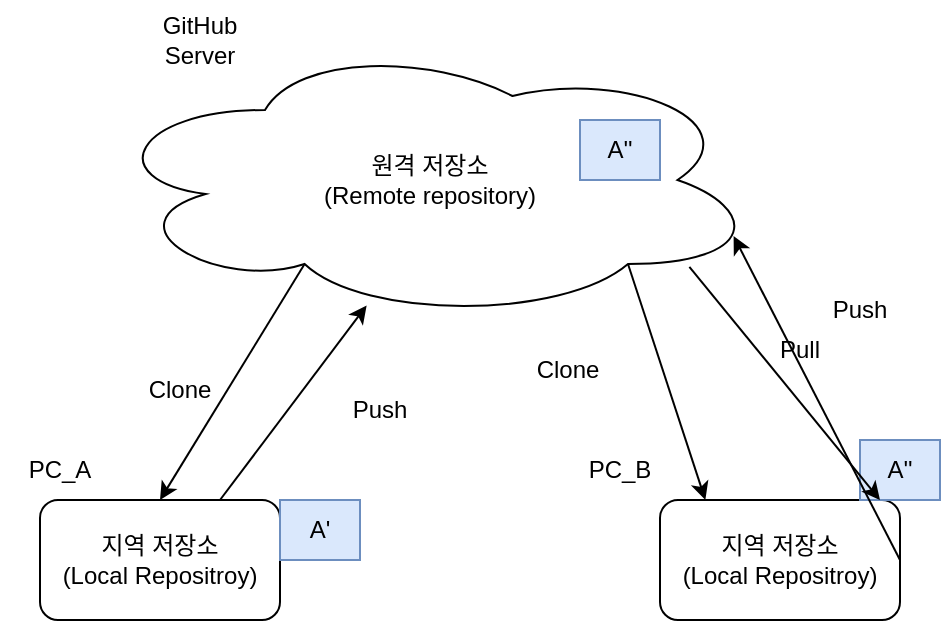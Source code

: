 <mxfile version="20.2.0" type="device"><diagram id="y7dnbWlDr4p2K8yLWHXy" name="페이지-1"><mxGraphModel dx="782" dy="468" grid="1" gridSize="10" guides="1" tooltips="1" connect="1" arrows="1" fold="1" page="1" pageScale="1" pageWidth="827" pageHeight="1169" math="0" shadow="0"><root><mxCell id="0"/><mxCell id="1" parent="0"/><mxCell id="kP7VRTuJK3fdyTHXhiH_-1" value="&lt;font style=&quot;vertical-align: inherit;&quot;&gt;&lt;font style=&quot;vertical-align: inherit;&quot;&gt;원격 저장소&lt;br&gt;(Remote repository)&lt;br&gt;&lt;/font&gt;&lt;/font&gt;" style="ellipse;shape=cloud;whiteSpace=wrap;html=1;" vertex="1" parent="1"><mxGeometry x="210" y="40" width="330" height="140" as="geometry"/></mxCell><mxCell id="kP7VRTuJK3fdyTHXhiH_-2" value="&lt;font style=&quot;vertical-align: inherit;&quot;&gt;&lt;font style=&quot;vertical-align: inherit;&quot;&gt;GitHub&lt;br&gt;Server&lt;br&gt;&lt;/font&gt;&lt;/font&gt;" style="text;html=1;strokeColor=none;fillColor=none;align=center;verticalAlign=middle;whiteSpace=wrap;rounded=0;" vertex="1" parent="1"><mxGeometry x="220" y="20" width="80" height="40" as="geometry"/></mxCell><mxCell id="kP7VRTuJK3fdyTHXhiH_-3" value="&lt;font style=&quot;vertical-align: inherit;&quot;&gt;&lt;font style=&quot;vertical-align: inherit;&quot;&gt;지역 저장소&lt;br&gt;(Local Repositroy)&lt;br&gt;&lt;/font&gt;&lt;/font&gt;" style="rounded=1;whiteSpace=wrap;html=1;" vertex="1" parent="1"><mxGeometry x="180" y="270" width="120" height="60" as="geometry"/></mxCell><mxCell id="kP7VRTuJK3fdyTHXhiH_-4" value="&lt;font style=&quot;vertical-align: inherit;&quot;&gt;&lt;font style=&quot;vertical-align: inherit;&quot;&gt;PC_A&lt;/font&gt;&lt;/font&gt;" style="text;html=1;strokeColor=none;fillColor=none;align=center;verticalAlign=middle;whiteSpace=wrap;rounded=0;" vertex="1" parent="1"><mxGeometry x="160" y="240" width="60" height="30" as="geometry"/></mxCell><mxCell id="kP7VRTuJK3fdyTHXhiH_-5" value="" style="endArrow=classic;html=1;rounded=0;exitX=0.31;exitY=0.8;exitDx=0;exitDy=0;exitPerimeter=0;entryX=0.5;entryY=0;entryDx=0;entryDy=0;" edge="1" parent="1" source="kP7VRTuJK3fdyTHXhiH_-1" target="kP7VRTuJK3fdyTHXhiH_-3"><mxGeometry width="50" height="50" relative="1" as="geometry"><mxPoint x="380" y="240" as="sourcePoint"/><mxPoint x="430" y="190" as="targetPoint"/></mxGeometry></mxCell><mxCell id="kP7VRTuJK3fdyTHXhiH_-7" value="Clone" style="text;html=1;strokeColor=none;fillColor=none;align=center;verticalAlign=middle;whiteSpace=wrap;rounded=0;" vertex="1" parent="1"><mxGeometry x="220" y="200" width="60" height="30" as="geometry"/></mxCell><mxCell id="kP7VRTuJK3fdyTHXhiH_-9" value="A''" style="text;html=1;strokeColor=#6c8ebf;fillColor=#dae8fc;align=center;verticalAlign=middle;whiteSpace=wrap;rounded=0;" vertex="1" parent="1"><mxGeometry x="450" y="80" width="40" height="30" as="geometry"/></mxCell><mxCell id="kP7VRTuJK3fdyTHXhiH_-10" value="A'" style="text;html=1;strokeColor=#6c8ebf;fillColor=#dae8fc;align=center;verticalAlign=middle;whiteSpace=wrap;rounded=0;" vertex="1" parent="1"><mxGeometry x="300" y="270" width="40" height="30" as="geometry"/></mxCell><mxCell id="kP7VRTuJK3fdyTHXhiH_-11" value="" style="endArrow=classic;html=1;rounded=0;exitX=0.75;exitY=0;exitDx=0;exitDy=0;entryX=0.404;entryY=0.948;entryDx=0;entryDy=0;entryPerimeter=0;" edge="1" parent="1" source="kP7VRTuJK3fdyTHXhiH_-3" target="kP7VRTuJK3fdyTHXhiH_-1"><mxGeometry width="50" height="50" relative="1" as="geometry"><mxPoint x="430" y="220" as="sourcePoint"/><mxPoint x="480" y="170" as="targetPoint"/></mxGeometry></mxCell><mxCell id="kP7VRTuJK3fdyTHXhiH_-12" value="Push" style="text;html=1;strokeColor=none;fillColor=none;align=center;verticalAlign=middle;whiteSpace=wrap;rounded=0;" vertex="1" parent="1"><mxGeometry x="320" y="210" width="60" height="30" as="geometry"/></mxCell><mxCell id="kP7VRTuJK3fdyTHXhiH_-13" value="&lt;font style=&quot;vertical-align: inherit;&quot;&gt;&lt;font style=&quot;vertical-align: inherit;&quot;&gt;지역 저장소&lt;br&gt;(Local Repositroy)&lt;br&gt;&lt;/font&gt;&lt;/font&gt;" style="rounded=1;whiteSpace=wrap;html=1;" vertex="1" parent="1"><mxGeometry x="490" y="270" width="120" height="60" as="geometry"/></mxCell><mxCell id="kP7VRTuJK3fdyTHXhiH_-14" value="&lt;font style=&quot;vertical-align: inherit;&quot;&gt;&lt;font style=&quot;vertical-align: inherit;&quot;&gt;PC_B&lt;/font&gt;&lt;/font&gt;" style="text;html=1;strokeColor=none;fillColor=none;align=center;verticalAlign=middle;whiteSpace=wrap;rounded=0;" vertex="1" parent="1"><mxGeometry x="440" y="240" width="60" height="30" as="geometry"/></mxCell><mxCell id="kP7VRTuJK3fdyTHXhiH_-16" value="A''" style="text;html=1;strokeColor=#6c8ebf;fillColor=#dae8fc;align=center;verticalAlign=middle;whiteSpace=wrap;rounded=0;" vertex="1" parent="1"><mxGeometry x="590" y="240" width="40" height="30" as="geometry"/></mxCell><mxCell id="kP7VRTuJK3fdyTHXhiH_-17" value="" style="endArrow=classic;html=1;rounded=0;exitX=0.8;exitY=0.8;exitDx=0;exitDy=0;exitPerimeter=0;entryX=0.189;entryY=0;entryDx=0;entryDy=0;entryPerimeter=0;" edge="1" parent="1" source="kP7VRTuJK3fdyTHXhiH_-1" target="kP7VRTuJK3fdyTHXhiH_-13"><mxGeometry width="50" height="50" relative="1" as="geometry"><mxPoint x="322.3" y="162" as="sourcePoint"/><mxPoint x="250" y="280" as="targetPoint"/></mxGeometry></mxCell><mxCell id="kP7VRTuJK3fdyTHXhiH_-18" value="Clone" style="text;html=1;strokeColor=none;fillColor=none;align=center;verticalAlign=middle;whiteSpace=wrap;rounded=0;" vertex="1" parent="1"><mxGeometry x="414" y="190" width="60" height="30" as="geometry"/></mxCell><mxCell id="kP7VRTuJK3fdyTHXhiH_-19" value="" style="endArrow=classic;html=1;rounded=0;exitX=0.893;exitY=0.81;exitDx=0;exitDy=0;exitPerimeter=0;entryX=0.25;entryY=1;entryDx=0;entryDy=0;" edge="1" parent="1" source="kP7VRTuJK3fdyTHXhiH_-1" target="kP7VRTuJK3fdyTHXhiH_-16"><mxGeometry width="50" height="50" relative="1" as="geometry"><mxPoint x="484" y="162" as="sourcePoint"/><mxPoint x="590" y="280" as="targetPoint"/></mxGeometry></mxCell><mxCell id="kP7VRTuJK3fdyTHXhiH_-21" value="Pull" style="text;html=1;strokeColor=none;fillColor=none;align=center;verticalAlign=middle;whiteSpace=wrap;rounded=0;" vertex="1" parent="1"><mxGeometry x="530" y="180" width="60" height="30" as="geometry"/></mxCell><mxCell id="kP7VRTuJK3fdyTHXhiH_-22" value="" style="endArrow=classic;html=1;rounded=0;exitX=1;exitY=0.5;exitDx=0;exitDy=0;entryX=0.96;entryY=0.7;entryDx=0;entryDy=0;entryPerimeter=0;" edge="1" parent="1" source="kP7VRTuJK3fdyTHXhiH_-13" target="kP7VRTuJK3fdyTHXhiH_-1"><mxGeometry width="50" height="50" relative="1" as="geometry"><mxPoint x="514.69" y="163.4" as="sourcePoint"/><mxPoint x="610" y="280" as="targetPoint"/></mxGeometry></mxCell><mxCell id="kP7VRTuJK3fdyTHXhiH_-23" value="Push" style="text;html=1;strokeColor=none;fillColor=none;align=center;verticalAlign=middle;whiteSpace=wrap;rounded=0;" vertex="1" parent="1"><mxGeometry x="560" y="160" width="60" height="30" as="geometry"/></mxCell></root></mxGraphModel></diagram></mxfile>